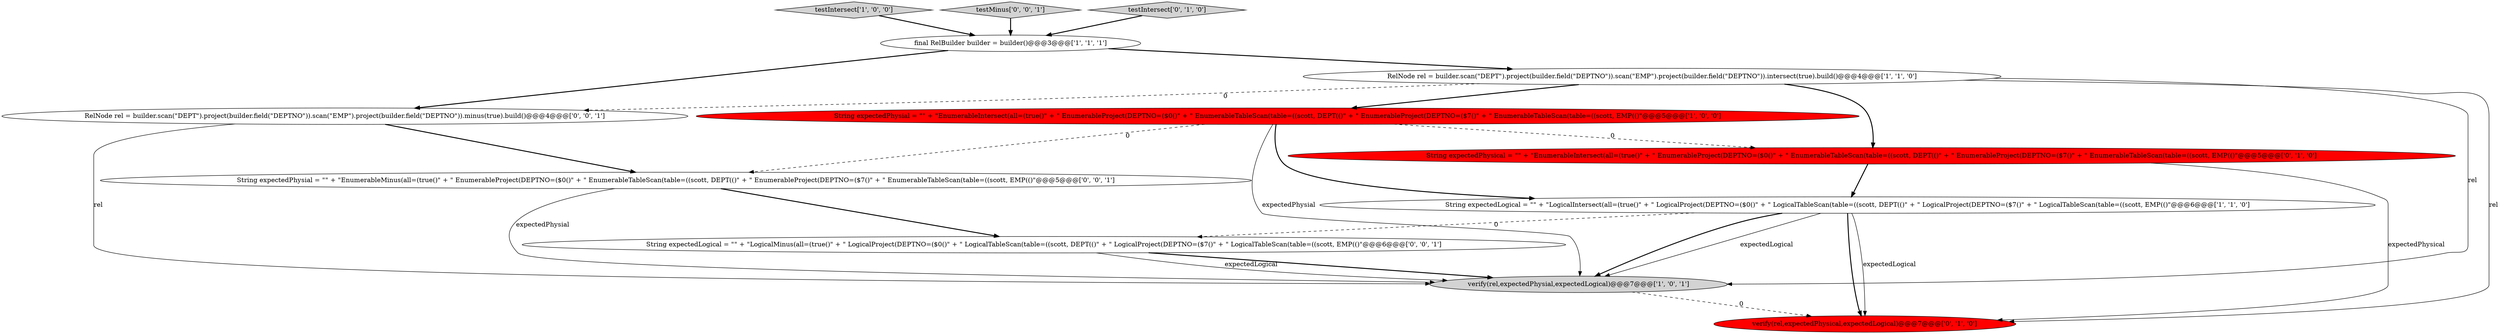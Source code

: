 digraph {
0 [style = filled, label = "RelNode rel = builder.scan(\"DEPT\").project(builder.field(\"DEPTNO\")).scan(\"EMP\").project(builder.field(\"DEPTNO\")).intersect(true).build()@@@4@@@['1', '1', '0']", fillcolor = white, shape = ellipse image = "AAA0AAABBB1BBB"];
11 [style = filled, label = "String expectedLogical = \"\" + \"LogicalMinus(all=(true()\" + \" LogicalProject(DEPTNO=($0()\" + \" LogicalTableScan(table=((scott, DEPT(()\" + \" LogicalProject(DEPTNO=($7()\" + \" LogicalTableScan(table=((scott, EMP(()\"@@@6@@@['0', '0', '1']", fillcolor = white, shape = ellipse image = "AAA0AAABBB3BBB"];
10 [style = filled, label = "String expectedPhysial = \"\" + \"EnumerableMinus(all=(true()\" + \" EnumerableProject(DEPTNO=($0()\" + \" EnumerableTableScan(table=((scott, DEPT(()\" + \" EnumerableProject(DEPTNO=($7()\" + \" EnumerableTableScan(table=((scott, EMP(()\"@@@5@@@['0', '0', '1']", fillcolor = white, shape = ellipse image = "AAA0AAABBB3BBB"];
5 [style = filled, label = "testIntersect['1', '0', '0']", fillcolor = lightgray, shape = diamond image = "AAA0AAABBB1BBB"];
3 [style = filled, label = "verify(rel,expectedPhysial,expectedLogical)@@@7@@@['1', '0', '1']", fillcolor = lightgray, shape = ellipse image = "AAA0AAABBB1BBB"];
12 [style = filled, label = "testMinus['0', '0', '1']", fillcolor = lightgray, shape = diamond image = "AAA0AAABBB3BBB"];
7 [style = filled, label = "testIntersect['0', '1', '0']", fillcolor = lightgray, shape = diamond image = "AAA0AAABBB2BBB"];
1 [style = filled, label = "String expectedPhysial = \"\" + \"EnumerableIntersect(all=(true()\" + \" EnumerableProject(DEPTNO=($0()\" + \" EnumerableTableScan(table=((scott, DEPT(()\" + \" EnumerableProject(DEPTNO=($7()\" + \" EnumerableTableScan(table=((scott, EMP(()\"@@@5@@@['1', '0', '0']", fillcolor = red, shape = ellipse image = "AAA1AAABBB1BBB"];
4 [style = filled, label = "final RelBuilder builder = builder()@@@3@@@['1', '1', '1']", fillcolor = white, shape = ellipse image = "AAA0AAABBB1BBB"];
6 [style = filled, label = "verify(rel,expectedPhysical,expectedLogical)@@@7@@@['0', '1', '0']", fillcolor = red, shape = ellipse image = "AAA1AAABBB2BBB"];
2 [style = filled, label = "String expectedLogical = \"\" + \"LogicalIntersect(all=(true()\" + \" LogicalProject(DEPTNO=($0()\" + \" LogicalTableScan(table=((scott, DEPT(()\" + \" LogicalProject(DEPTNO=($7()\" + \" LogicalTableScan(table=((scott, EMP(()\"@@@6@@@['1', '1', '0']", fillcolor = white, shape = ellipse image = "AAA0AAABBB1BBB"];
8 [style = filled, label = "String expectedPhysical = \"\" + \"EnumerableIntersect(all=(true()\" + \" EnumerableProject(DEPTNO=($0()\" + \" EnumerableTableScan(table=((scott, DEPT(()\" + \" EnumerableProject(DEPTNO=($7()\" + \" EnumerableTableScan(table=((scott, EMP(()\"@@@5@@@['0', '1', '0']", fillcolor = red, shape = ellipse image = "AAA1AAABBB2BBB"];
9 [style = filled, label = "RelNode rel = builder.scan(\"DEPT\").project(builder.field(\"DEPTNO\")).scan(\"EMP\").project(builder.field(\"DEPTNO\")).minus(true).build()@@@4@@@['0', '0', '1']", fillcolor = white, shape = ellipse image = "AAA0AAABBB3BBB"];
4->9 [style = bold, label=""];
0->3 [style = solid, label="rel"];
3->6 [style = dashed, label="0"];
2->6 [style = bold, label=""];
8->6 [style = solid, label="expectedPhysical"];
0->6 [style = solid, label="rel"];
2->3 [style = bold, label=""];
1->3 [style = solid, label="expectedPhysial"];
1->10 [style = dashed, label="0"];
7->4 [style = bold, label=""];
9->10 [style = bold, label=""];
4->0 [style = bold, label=""];
10->3 [style = solid, label="expectedPhysial"];
8->2 [style = bold, label=""];
12->4 [style = bold, label=""];
11->3 [style = bold, label=""];
0->1 [style = bold, label=""];
5->4 [style = bold, label=""];
0->8 [style = bold, label=""];
11->3 [style = solid, label="expectedLogical"];
2->11 [style = dashed, label="0"];
1->8 [style = dashed, label="0"];
1->2 [style = bold, label=""];
2->6 [style = solid, label="expectedLogical"];
0->9 [style = dashed, label="0"];
2->3 [style = solid, label="expectedLogical"];
9->3 [style = solid, label="rel"];
10->11 [style = bold, label=""];
}
